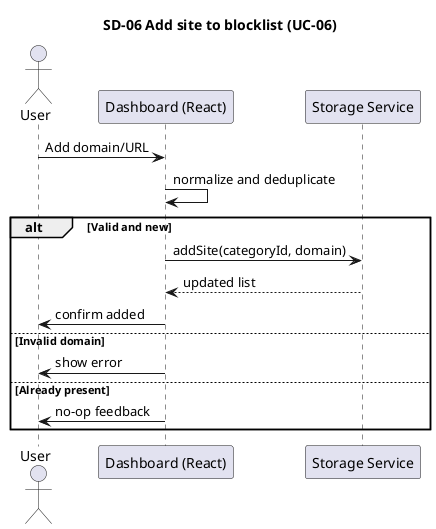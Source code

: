 @startuml
title SD-06 Add site to blocklist (UC-06)
actor User
participant "Dashboard (React)" as Dashboard
participant "Storage Service" as Storage

User -> Dashboard: Add domain/URL
Dashboard -> Dashboard: normalize and deduplicate
alt Valid and new
  Dashboard -> Storage: addSite(categoryId, domain)
  Storage --> Dashboard: updated list
  Dashboard -> User: confirm added
else Invalid domain
  Dashboard -> User: show error
else Already present
  Dashboard -> User: no-op feedback
end
@enduml

